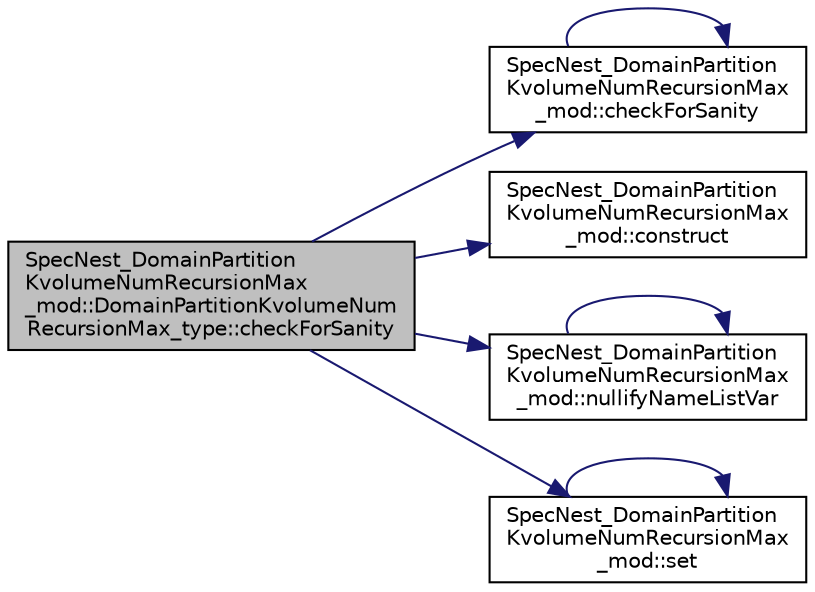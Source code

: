 digraph "SpecNest_DomainPartitionKvolumeNumRecursionMax_mod::DomainPartitionKvolumeNumRecursionMax_type::checkForSanity"
{
 // LATEX_PDF_SIZE
  edge [fontname="Helvetica",fontsize="10",labelfontname="Helvetica",labelfontsize="10"];
  node [fontname="Helvetica",fontsize="10",shape=record];
  rankdir="LR";
  Node1 [label="SpecNest_DomainPartition\lKvolumeNumRecursionMax\l_mod::DomainPartitionKvolumeNum\lRecursionMax_type::checkForSanity",height=0.2,width=0.4,color="black", fillcolor="grey75", style="filled", fontcolor="black",tooltip=" "];
  Node1 -> Node2 [color="midnightblue",fontsize="10",style="solid",fontname="Helvetica"];
  Node2 [label="SpecNest_DomainPartition\lKvolumeNumRecursionMax\l_mod::checkForSanity",height=0.2,width=0.4,color="black", fillcolor="white", style="filled",URL="$namespaceSpecNest__DomainPartitionKvolumeNumRecursionMax__mod.html#ad6730912a7c23a9a8c243decba72c5ef",tooltip=" "];
  Node2 -> Node2 [color="midnightblue",fontsize="10",style="solid",fontname="Helvetica"];
  Node1 -> Node3 [color="midnightblue",fontsize="10",style="solid",fontname="Helvetica"];
  Node3 [label="SpecNest_DomainPartition\lKvolumeNumRecursionMax\l_mod::construct",height=0.2,width=0.4,color="black", fillcolor="white", style="filled",URL="$namespaceSpecNest__DomainPartitionKvolumeNumRecursionMax__mod.html#af4f7a65694f681d3a25aca6d6bbec592",tooltip=" "];
  Node1 -> Node4 [color="midnightblue",fontsize="10",style="solid",fontname="Helvetica"];
  Node4 [label="SpecNest_DomainPartition\lKvolumeNumRecursionMax\l_mod::nullifyNameListVar",height=0.2,width=0.4,color="black", fillcolor="white", style="filled",URL="$namespaceSpecNest__DomainPartitionKvolumeNumRecursionMax__mod.html#a19615b06fa7377fd864d014882e7697c",tooltip=" "];
  Node4 -> Node4 [color="midnightblue",fontsize="10",style="solid",fontname="Helvetica"];
  Node1 -> Node5 [color="midnightblue",fontsize="10",style="solid",fontname="Helvetica"];
  Node5 [label="SpecNest_DomainPartition\lKvolumeNumRecursionMax\l_mod::set",height=0.2,width=0.4,color="black", fillcolor="white", style="filled",URL="$namespaceSpecNest__DomainPartitionKvolumeNumRecursionMax__mod.html#adb706bc4d4ab2f407190bb0e2161d1c2",tooltip=" "];
  Node5 -> Node5 [color="midnightblue",fontsize="10",style="solid",fontname="Helvetica"];
}
